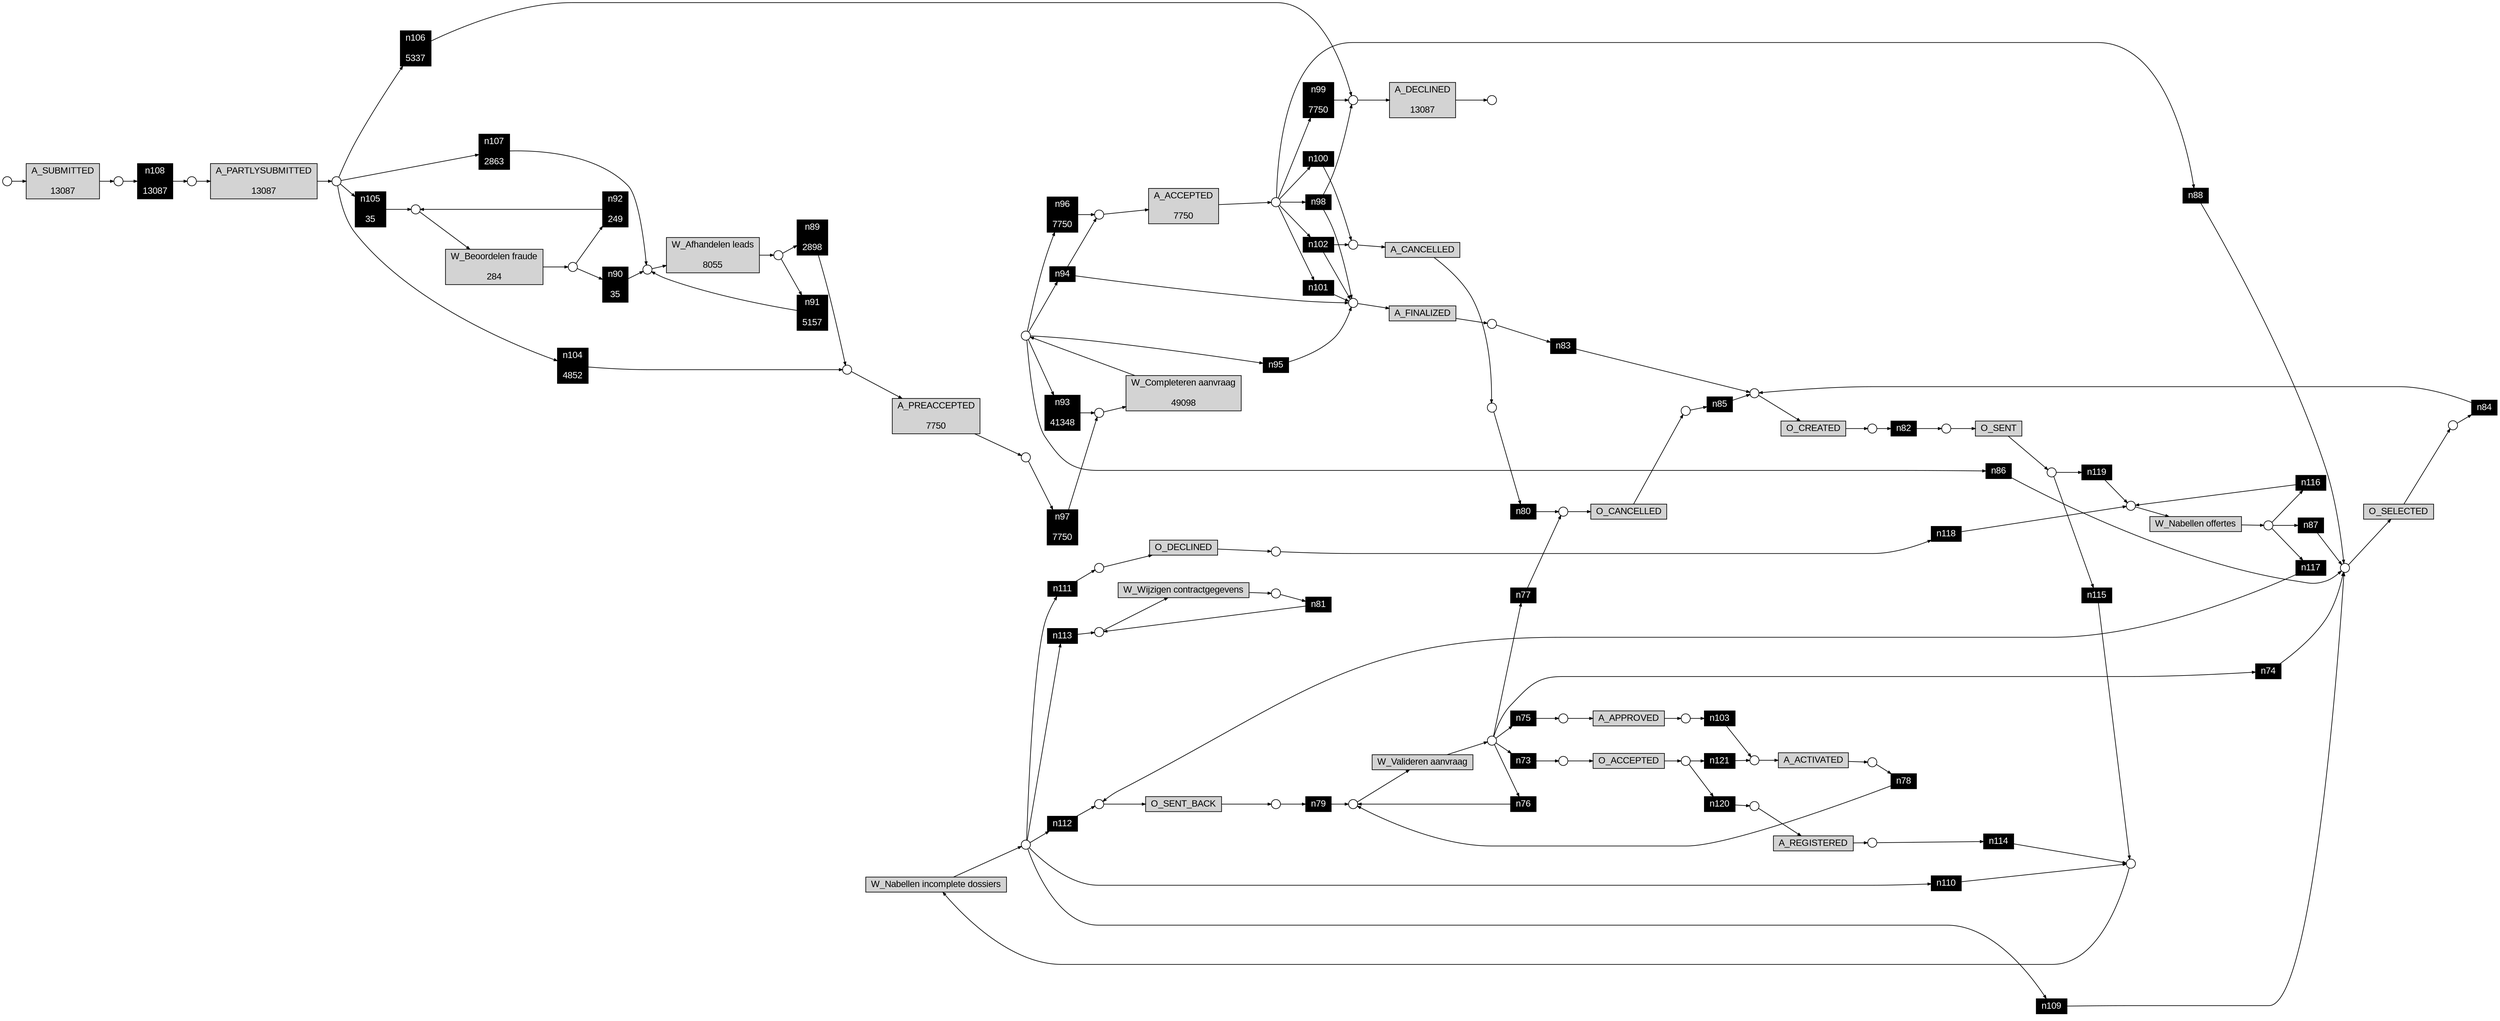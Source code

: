 digraph G { 
ranksep=".3"; fontsize="14"; remincross=true; margin="0.0,0.0"; fontname="Arial";rankdir="LR";
edge [arrowsize="0.5"];
node [height=".2",width=".2",fontname="Arial",fontsize="14"];
ratio=0.4;
id1 [shape="box",label="W_Nabellen incomplete dossiers\n",style="filled"];
id2 [shape="box",label="O_SENT\n",style="filled"];
id3 [shape="box",label="W_Afhandelen leads\n\n8055",style="filled"];
id4 [shape="box",label="A_ACCEPTED\n\n7750",style="filled"];
id5 [shape="box",color="black",fontcolor="white",label="n99\n\n7750",style="filled"];
id6 [shape="box",color="black",fontcolor="white",label="n114\n",style="filled"];
id7 [shape="box",color="black",fontcolor="white",label="n80\n",style="filled"];
id8 [shape="box",color="black",fontcolor="white",label="n82\n",style="filled"];
id9 [shape="box",color="black",fontcolor="white",label="n110\n",style="filled"];
id10 [shape="box",label="W_Beoordelen fraude\n\n284",style="filled"];
id11 [shape="box",color="black",fontcolor="white",label="n84\n",style="filled"];
id12 [shape="box",color="black",fontcolor="white",label="n106\n\n5337",style="filled"];
id13 [shape="box",color="black",fontcolor="white",label="n86\n",style="filled"];
id14 [shape="box",label="W_Valideren aanvraag\n",style="filled"];
id15 [shape="box",label="W_Nabellen offertes\n",style="filled"];
id16 [shape="box",color="black",fontcolor="white",label="n107\n\n2863",style="filled"];
id17 [shape="box",color="black",fontcolor="white",label="n88\n",style="filled"];
id18 [shape="box",color="black",fontcolor="white",label="n116\n",style="filled"];
id19 [shape="box",color="black",fontcolor="white",label="n104\n\n4852",style="filled"];
id20 [shape="box",color="black",fontcolor="white",label="n90\n\n35",style="filled"];
id21 [shape="box",label="A_ACTIVATED\n",style="filled"];
id22 [shape="box",color="black",fontcolor="white",label="n76\n",style="filled"];
id23 [shape="box",label="A_APPROVED\n",style="filled"];
id24 [shape="box",color="black",fontcolor="white",label="n112\n",style="filled"];
id25 [shape="box",color="black",fontcolor="white",label="n94\n",style="filled"];
id26 [shape="box",label="O_CREATED\n",style="filled"];
id27 [shape="box",color="black",fontcolor="white",label="n77\n",style="filled"];
id28 [shape="box",color="black",fontcolor="white",label="n100\n",style="filled"];
id29 [shape="box",label="A_SUBMITTED\n\n13087",style="filled"];
id30 [shape="box",color="black",fontcolor="white",label="n97\n\n7750",style="filled"];
id31 [shape="box",color="black",fontcolor="white",label="n101\n",style="filled"];
id32 [shape="box",color="black",fontcolor="white",label="n98\n",style="filled"];
id33 [shape="box",color="black",fontcolor="white",label="n87\n",style="filled"];
id34 [shape="box",color="black",fontcolor="white",label="n91\n\n5157",style="filled"];
id35 [shape="box",color="black",fontcolor="white",label="n75\n",style="filled"];
id36 [shape="box",color="black",fontcolor="white",label="n103\n",style="filled"];
id37 [shape="box",color="black",fontcolor="white",label="n113\n",style="filled"];
id38 [shape="box",color="black",fontcolor="white",label="n92\n\n249",style="filled"];
id39 [shape="box",color="black",fontcolor="white",label="n96\n\n7750",style="filled"];
id40 [shape="box",label="O_SENT_BACK\n",style="filled"];
id41 [shape="box",color="black",fontcolor="white",label="n89\n\n2898",style="filled"];
id42 [shape="box",color="black",fontcolor="white",label="n81\n",style="filled"];
id43 [shape="box",label="W_Completeren aanvraag\n\n49098",style="filled"];
id44 [shape="box",color="black",fontcolor="white",label="n111\n",style="filled"];
id45 [shape="box",color="black",fontcolor="white",label="n105\n\n35",style="filled"];
id46 [shape="box",color="black",fontcolor="white",label="n95\n",style="filled"];
id47 [shape="box",color="black",fontcolor="white",label="n115\n",style="filled"];
id48 [shape="box",color="black",fontcolor="white",label="n117\n",style="filled"];
id49 [shape="box",label="A_CANCELLED\n",style="filled"];
id50 [shape="box",label="O_ACCEPTED\n",style="filled"];
id51 [shape="box",color="black",fontcolor="white",label="n102\n",style="filled"];
id52 [shape="box",label="A_PARTLYSUBMITTED\n\n13087",style="filled"];
id53 [shape="box",label="A_PREACCEPTED\n\n7750",style="filled"];
id54 [shape="box",color="black",fontcolor="white",label="n73\n",style="filled"];
id55 [shape="box",label="O_DECLINED\n",style="filled"];
id56 [shape="box",label="O_SELECTED\n",style="filled"];
id57 [shape="box",color="black",fontcolor="white",label="n120\n",style="filled"];
id58 [shape="box",color="black",fontcolor="white",label="n93\n\n41348",style="filled"];
id59 [shape="box",label="A_REGISTERED\n",style="filled"];
id60 [shape="box",color="black",fontcolor="white",label="n121\n",style="filled"];
id61 [shape="box",color="black",fontcolor="white",label="n109\n",style="filled"];
id62 [shape="box",color="black",fontcolor="white",label="n119\n",style="filled"];
id63 [shape="box",label="O_CANCELLED\n",style="filled"];
id64 [shape="box",color="black",fontcolor="white",label="n108\n\n13087",style="filled"];
id65 [shape="box",color="black",fontcolor="white",label="n74\n",style="filled"];
id66 [shape="box",color="black",fontcolor="white",label="n85\n",style="filled"];
id67 [shape="box",color="black",fontcolor="white",label="n83\n",style="filled"];
id68 [shape="box",color="black",fontcolor="white",label="n79\n",style="filled"];
id69 [shape="box",label="A_FINALIZED\n",style="filled"];
id70 [shape="box",label="A_DECLINED\n\n13087",style="filled"];
id71 [shape="box",color="black",fontcolor="white",label="n118\n",style="filled"];
id72 [shape="box",color="black",fontcolor="white",label="n78\n",style="filled"];
id73 [shape="box",label="W_Wijzigen contractgegevens\n",style="filled"];
id74 [shape="circle",label=""];
id75 [shape="circle",label=""];
id76 [shape="circle",label=""];
id77 [shape="circle",label=""];
id78 [shape="circle",label=""];
id79 [shape="circle",label=""];
id80 [shape="circle",label=""];
id81 [shape="circle",label=""];
id82 [shape="circle",label=""];
id83 [shape="circle",label=""];
id84 [shape="circle",label=""];
id85 [shape="circle",label=""];
id86 [shape="circle",label=""];
id87 [shape="circle",label=""];
id88 [shape="circle",label=""];
id89 [shape="circle",label=""];
id90 [shape="circle",label=""];
id91 [shape="circle",label=""];
id92 [shape="circle",label=""];
id93 [shape="circle",label=""];
id94 [shape="circle",label=""];
id95 [shape="circle",label=""];
id96 [shape="circle",label=""];
id97 [shape="circle",label=""];
id98 [shape="circle",label=""];
id99 [shape="circle",label=""];
id100 [shape="circle",label=""];
id101 [shape="circle",label=""];
id102 [shape="circle",label=""];
id103 [shape="circle",label=""];
id104 [shape="circle",label=""];
id105 [shape="circle",label=""];
id106 [shape="circle",label=""];
id107 [shape="circle",label=""];
id108 [shape="circle",label=""];
id109 [shape="circle",label=""];
id110 [shape="circle",label=""];
id111 [shape="circle",label=""];
id112 [shape="circle",label=""];
id113 [shape="circle",label=""];
id114 [shape="circle",label=""];
id115 [shape="circle",label=""];
id116 [shape="circle",label=""];
id117 [shape="circle",label=""];
id118 [shape="circle",label=""];
id119 [shape="circle",label=""];
id120 [shape="circle",label=""];
id121 [shape="circle",label=""];
id87 -> id67
id51 -> id78
id60 -> id101
id23 -> id80
id100 -> id28
id67 -> id107
id109 -> id43
id77 -> id18
id98 -> id52
id54 -> id79
id13 -> id74
id39 -> id110
id85 -> id62
id119 -> id41
id91 -> id65
id94 -> id30
id18 -> id112
id5 -> id90
id108 -> id69
id115 -> id38
id75 -> id19
id89 -> id72
id113 -> id57
id57 -> id111
id19 -> id82
id114 -> id71
id100 -> id5
id43 -> id118
id76 -> id7
id58 -> id109
id29 -> id93
id35 -> id105
id46 -> id108
id75 -> id12
id75 -> id16
id84 -> id6
id101 -> id21
id65 -> id74
id77 -> id33
id91 -> id54
id93 -> id64
id47 -> id106
id56 -> id103
id69 -> id87
id116 -> id24
id74 -> id56
id68 -> id96
id77 -> id48
id78 -> id49
id14 -> id91
id119 -> id34
id120 -> id63
id111 -> id59
id27 -> id120
id104 -> id29
id90 -> id70
id49 -> id76
id2 -> id85
id95 -> id40
id88 -> id42
id81 -> id55
id24 -> id95
id71 -> id112
id96 -> id14
id118 -> id25
id16 -> id83
id66 -> id107
id10 -> id115
id118 -> id13
id116 -> id37
id100 -> id31
id116 -> id61
id72 -> id96
id44 -> id81
id31 -> id108
id112 -> id15
id8 -> id99
id34 -> id83
id17 -> id74
id38 -> id102
id12 -> id90
id63 -> id117
id100 -> id17
id118 -> id46
id52 -> id75
id26 -> id92
id41 -> id82
id121 -> id73
id3 -> id119
id7 -> id120
id117 -> id66
id118 -> id58
id91 -> id22
id100 -> id32
id115 -> id20
id92 -> id8
id25 -> id110
id83 -> id3
id48 -> id95
id91 -> id27
id51 -> id108
id33 -> id74
id106 -> id1
id103 -> id11
id86 -> id68
id9 -> id106
id91 -> id35
id32 -> id90
id105 -> id23
id59 -> id84
id79 -> id50
id28 -> id78
id42 -> id121
id100 -> id51
id64 -> id98
id75 -> id45
id6 -> id106
id107 -> id26
id32 -> id108
id45 -> id102
id11 -> id107
id1 -> id116
id15 -> id77
id30 -> id109
id73 -> id88
id50 -> id113
id55 -> id114
id118 -> id39
id113 -> id60
id110 -> id4
id80 -> id36
id53 -> id94
id37 -> id121
id82 -> id53
id20 -> id83
id116 -> id44
id36 -> id101
id25 -> id108
id40 -> id86
id85 -> id47
id61 -> id74
id99 -> id2
id21 -> id89
id4 -> id100
id62 -> id112
id70 -> id97
id22 -> id96
id102 -> id10
id116 -> id9
}